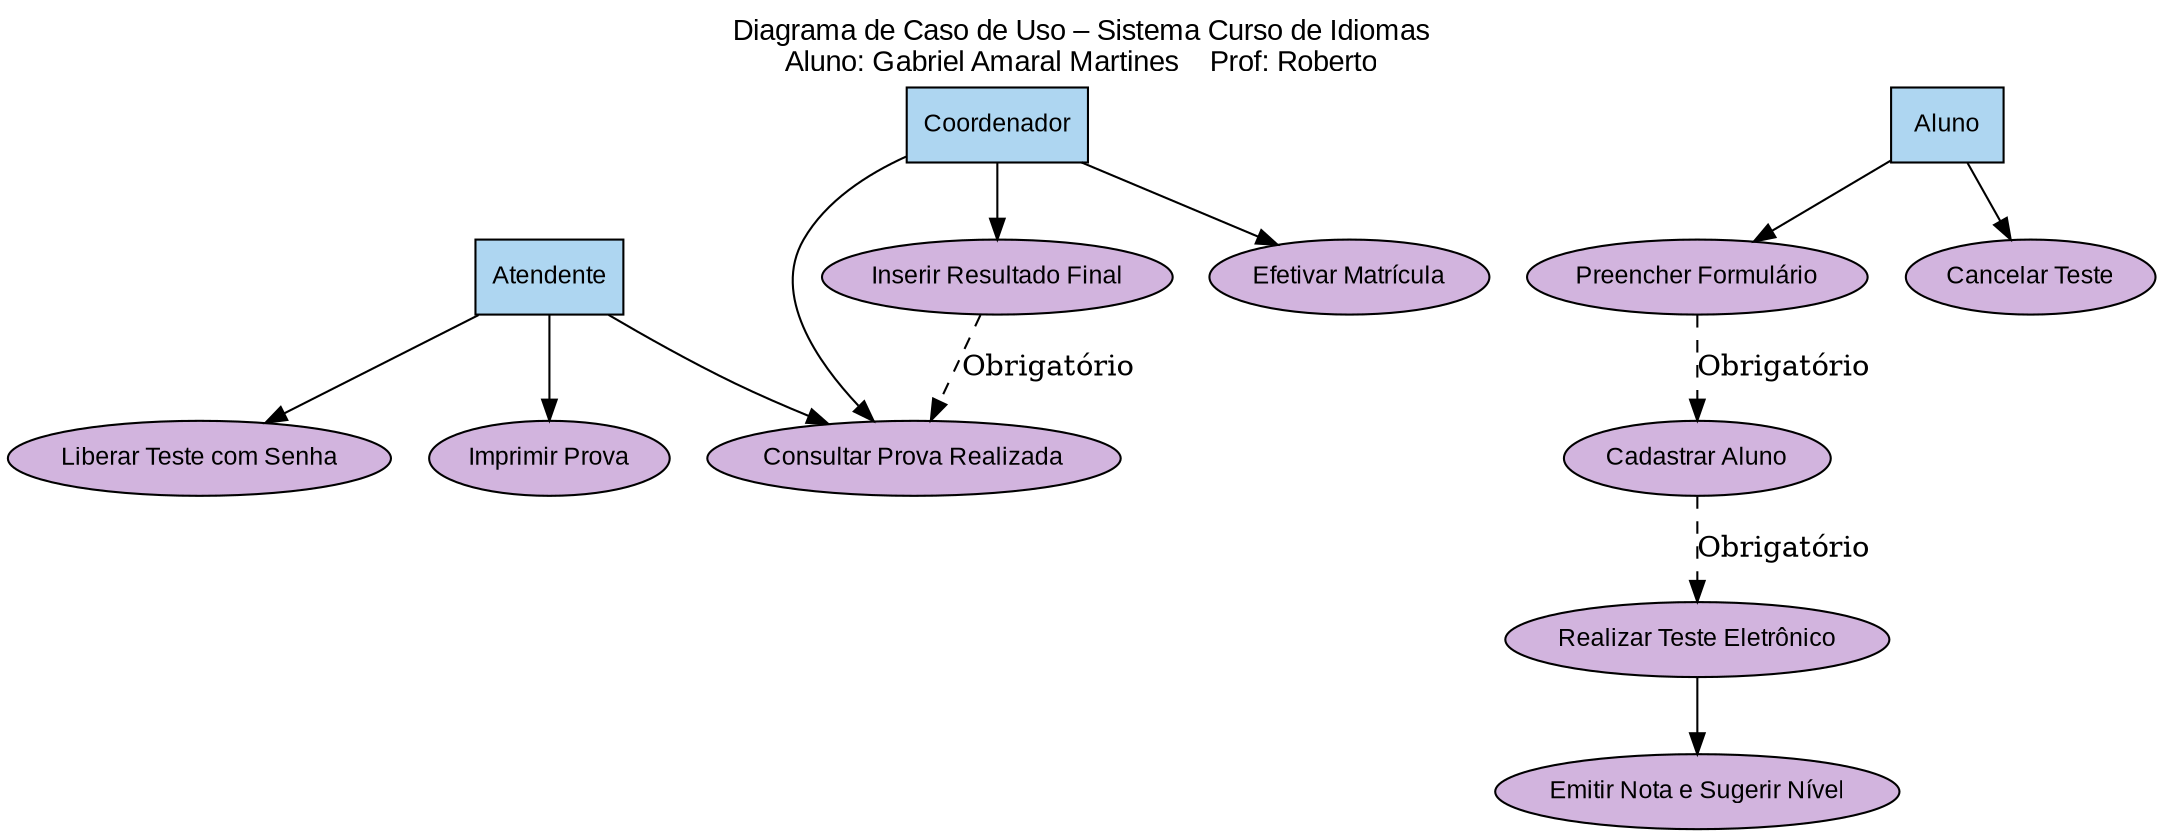 digraph CasoDeUso_CursoDeIdiomas {
    rankdir=TB; // Layout vertical, igual ao Visual Paradigm
    labelloc="t";
    labeljust="c";
    fontsize=14;
    fontname="Arial";
    label="Diagrama de Caso de Uso – Sistema Curso de Idiomas\nAluno: Gabriel Amaral Martines    Prof: Roberto";

    // ==== Estilo dos Atores ====
    node [shape=box, style=filled, fillcolor="#AED6F1", fontname="Arial", fontsize=12];

    Atendente [label="Atendente"];
    Aluno [label="Aluno"];
    Coordenador [label="Coordenador"];

    // ==== Estilo dos Casos de Uso ====
    node [shape=ellipse, style=filled, fillcolor="#D2B4DE", fontname="Arial", fontsize=12];

    CadastroAluno [label="Cadastrar Aluno"];
    LiberarTeste [label="Liberar Teste com Senha"];
    PreencherFormulario [label="Preencher Formulário"];
    RealizarTeste [label="Realizar Teste Eletrônico"];
    CancelarTeste [label="Cancelar Teste"];
    EmitirNota [label="Emitir Nota e Sugerir Nível"];
    ConsultarProva [label="Consultar Prova Realizada"];
    ImprimirProva [label="Imprimir Prova"];
    InserirResultadoFinal [label="Inserir Resultado Final"];
    EfetivarMatricula [label="Efetivar Matrícula"];

    // ==== Relacionamentos: Atores para Casos de Uso ====

    // Ações do Atendente
    Atendente -> LiberarTeste;
    Atendente -> ConsultarProva;
    Atendente -> ImprimirProva;

    // Ações do Aluno
    Aluno -> PreencherFormulario;
    Aluno -> CancelarTeste;

    // Sequência obrigatória entre casos de uso
    PreencherFormulario -> CadastroAluno [style=dashed, label="Obrigatório"];
    CadastroAluno -> RealizarTeste [style=dashed, label="Obrigatório"];

    // Emissão de nota após o teste
    RealizarTeste -> EmitirNota;

    // Ações do Coordenador
    Coordenador -> ConsultarProva;
    Coordenador -> InserirResultadoFinal;
    Coordenador -> EfetivarMatricula;

    // Dependência obrigatória
    InserirResultadoFinal -> ConsultarProva [style=dashed, label="Obrigatório"];
}
